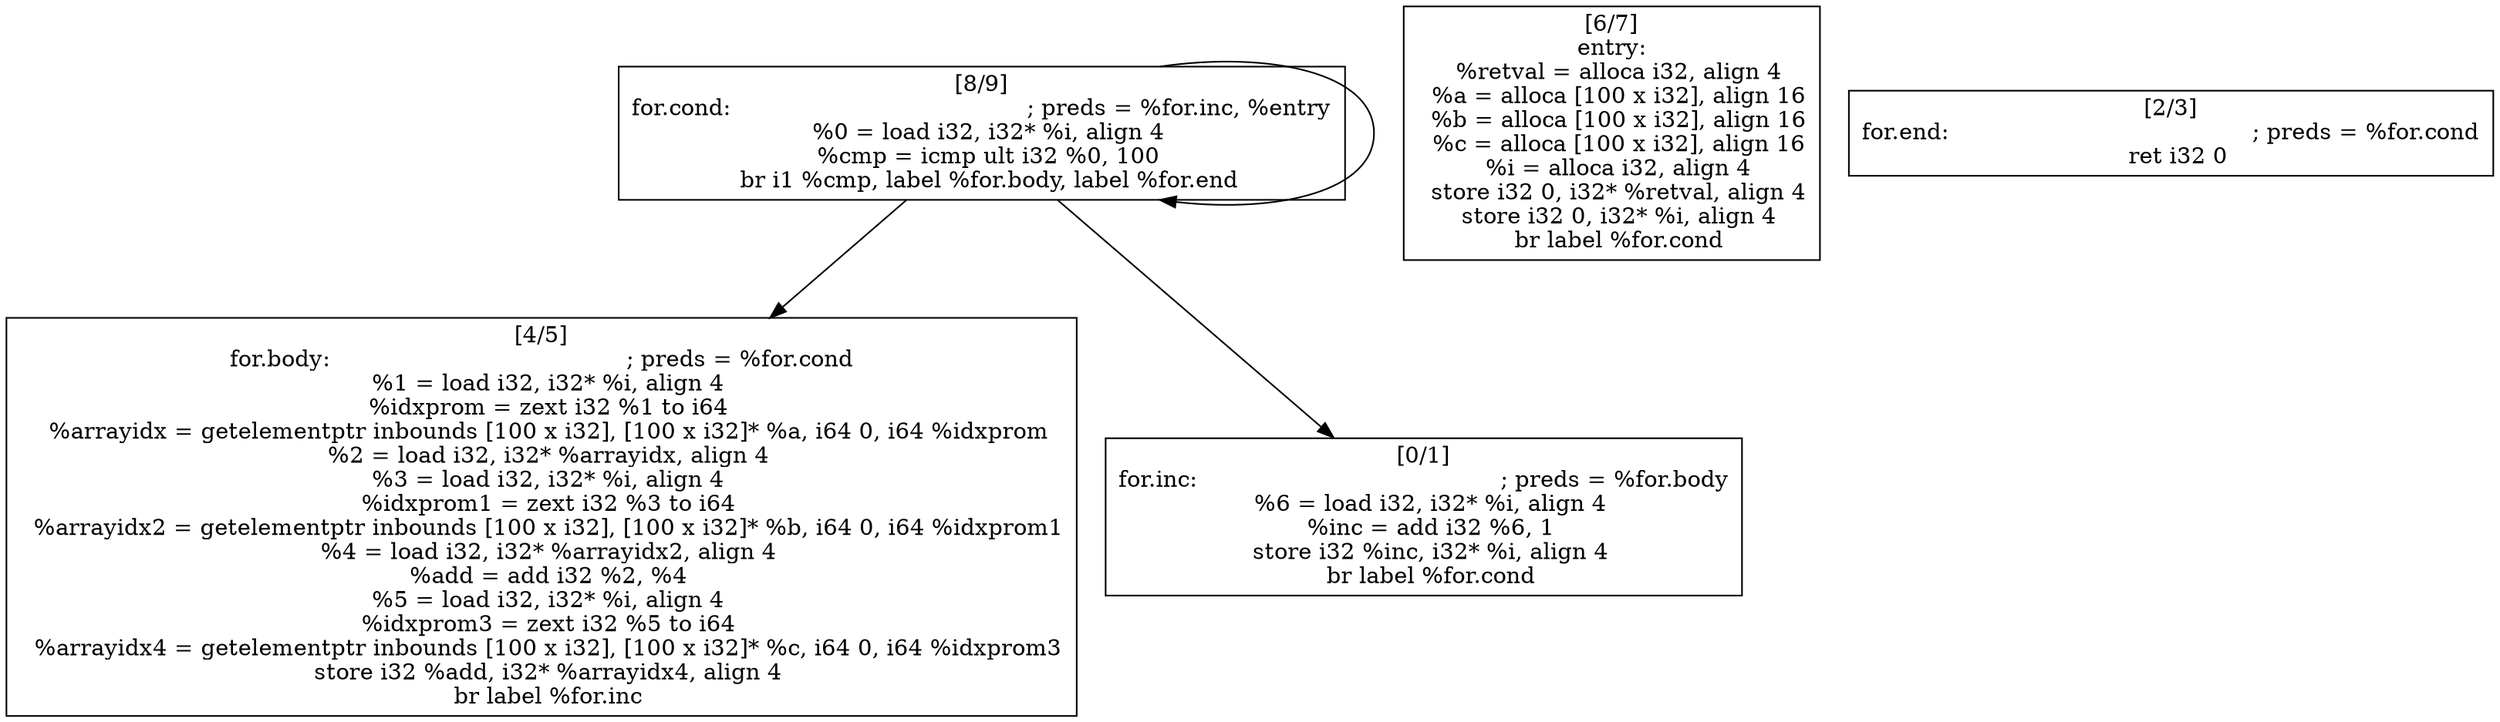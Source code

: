 
digraph G {


node9 [label="[8/9]
for.cond:                                         ; preds = %for.inc, %entry
  %0 = load i32, i32* %i, align 4
  %cmp = icmp ult i32 %0, 100
  br i1 %cmp, label %for.body, label %for.end
",shape=rectangle ]
node7 [label="[4/5]
for.body:                                         ; preds = %for.cond
  %1 = load i32, i32* %i, align 4
  %idxprom = zext i32 %1 to i64
  %arrayidx = getelementptr inbounds [100 x i32], [100 x i32]* %a, i64 0, i64 %idxprom
  %2 = load i32, i32* %arrayidx, align 4
  %3 = load i32, i32* %i, align 4
  %idxprom1 = zext i32 %3 to i64
  %arrayidx2 = getelementptr inbounds [100 x i32], [100 x i32]* %b, i64 0, i64 %idxprom1
  %4 = load i32, i32* %arrayidx2, align 4
  %add = add i32 %2, %4
  %5 = load i32, i32* %i, align 4
  %idxprom3 = zext i32 %5 to i64
  %arrayidx4 = getelementptr inbounds [100 x i32], [100 x i32]* %c, i64 0, i64 %idxprom3
  store i32 %add, i32* %arrayidx4, align 4
  br label %for.inc
",shape=rectangle ]
node8 [label="[6/7]
entry:
  %retval = alloca i32, align 4
  %a = alloca [100 x i32], align 16
  %b = alloca [100 x i32], align 16
  %c = alloca [100 x i32], align 16
  %i = alloca i32, align 4
  store i32 0, i32* %retval, align 4
  store i32 0, i32* %i, align 4
  br label %for.cond
",shape=rectangle ]
node5 [label="[0/1]
for.inc:                                          ; preds = %for.body
  %6 = load i32, i32* %i, align 4
  %inc = add i32 %6, 1
  store i32 %inc, i32* %i, align 4
  br label %for.cond
",shape=rectangle ]
node6 [label="[2/3]
for.end:                                          ; preds = %for.cond
  ret i32 0
",shape=rectangle ]

node9->node7 [ ]
node9->node9 [ ]
node9->node5 [ ]


}
